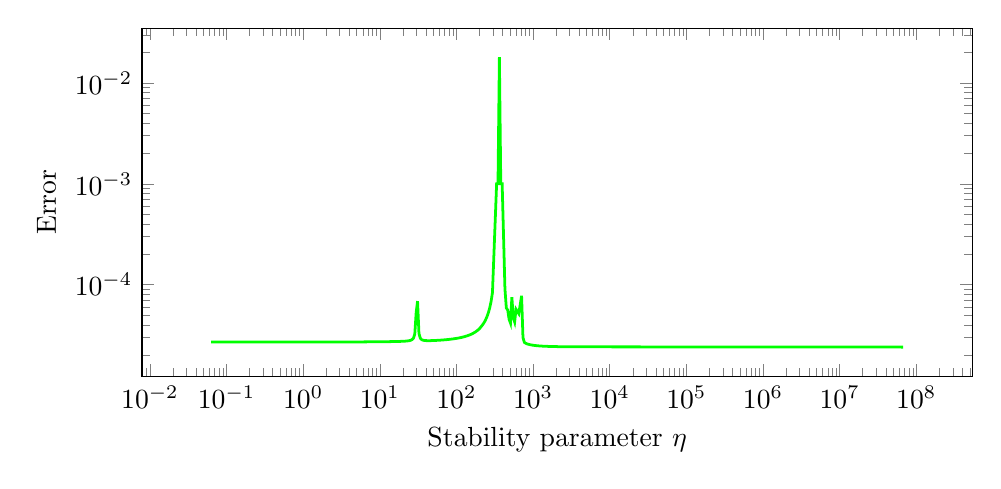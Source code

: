 \begin{tikzpicture}%
\begin{axis}[xmode=log,ymode=log,height=6cm,mark options={solid},xlabel={Stability parameter $\eta$},ylabel={Error},width=1\textwidth]%
\addplot[color=green,line width=1pt,solid] coordinates {%
(0.063,2.697e-05)%
(0.065,2.697e-05)%
(0.068,2.697e-05)%
(0.071,2.697e-05)%
(0.074,2.697e-05)%
(0.077,2.697e-05)%
(0.08,2.697e-05)%
(0.084,2.697e-05)%
(0.087,2.697e-05)%
(0.091,2.697e-05)%
(0.095,2.697e-05)%
(0.099,2.697e-05)%
(0.103,2.697e-05)%
(0.108,2.697e-05)%
(0.112,2.697e-05)%
(0.116,2.697e-05)%
(0.122,2.697e-05)%
(0.127,2.697e-05)%
(0.132,2.697e-05)%
(0.138,2.697e-05)%
(0.144,2.697e-05)%
(0.15,2.697e-05)%
(0.156,2.697e-05)%
(0.163,2.697e-05)%
(0.17,2.697e-05)%
(0.177,2.697e-05)%
(0.185,2.697e-05)%
(0.193,2.697e-05)%
(0.201,2.697e-05)%
(0.209,2.697e-05)%
(0.218,2.697e-05)%
(0.227,2.697e-05)%
(0.237,2.697e-05)%
(0.247,2.697e-05)%
(0.258,2.697e-05)%
(0.269,2.697e-05)%
(0.28,2.697e-05)%
(0.292,2.697e-05)%
(0.305,2.697e-05)%
(0.317,2.697e-05)%
(0.331,2.697e-05)%
(0.345,2.697e-05)%
(0.36,2.697e-05)%
(0.375,2.697e-05)%
(0.391,2.697e-05)%
(0.408,2.697e-05)%
(0.425,2.697e-05)%
(0.443,2.697e-05)%
(0.462,2.697e-05)%
(0.481,2.697e-05)%
(0.502,2.697e-05)%
(0.524,2.697e-05)%
(0.546,2.698e-05)%
(0.569,2.698e-05)%
(0.593,2.698e-05)%
(0.618,2.698e-05)%
(0.644,2.698e-05)%
(0.672,2.698e-05)%
(0.701,2.698e-05)%
(0.731,2.698e-05)%
(0.762,2.698e-05)%
(0.794,2.698e-05)%
(0.828,2.698e-05)%
(0.863,2.698e-05)%
(0.9,2.698e-05)%
(0.938,2.698e-05)%
(0.978,2.698e-05)%
(1.02,2.698e-05)%
(1.063,2.698e-05)%
(1.108,2.698e-05)%
(1.155,2.699e-05)%
(1.204,2.699e-05)%
(1.256,2.699e-05)%
(1.309,2.699e-05)%
(1.365,2.699e-05)%
(1.423,2.699e-05)%
(1.484,2.699e-05)%
(1.547,2.699e-05)%
(1.613,2.699e-05)%
(1.681,2.699e-05)%
(1.753,2.7e-05)%
(1.827,2.7e-05)%
(1.905,2.7e-05)%
(1.986,2.7e-05)%
(2.07,2.7e-05)%
(2.159,2.7e-05)%
(2.251,2.7e-05)%
(2.346,2.701e-05)%
(2.446,2.701e-05)%
(2.55,2.701e-05)%
(2.659,2.701e-05)%
(2.772,2.701e-05)%
(2.89,2.701e-05)%
(3.013,2.702e-05)%
(3.141,2.702e-05)%
(3.275,2.702e-05)%
(3.414,2.702e-05)%
(3.56,2.703e-05)%
(3.711,2.703e-05)%
(3.869,2.703e-05)%
(4.033,2.703e-05)%
(4.205,2.704e-05)%
(4.384,2.704e-05)%
(4.571,2.704e-05)%
(4.765,2.705e-05)%
(4.968,2.705e-05)%
(5.18,2.705e-05)%
(5.4,2.706e-05)%
(5.629,2.706e-05)%
(5.869,2.707e-05)%
(6.118,2.707e-05)%
(6.379,2.708e-05)%
(6.65,2.708e-05)%
(6.934,2.709e-05)%
(7.229,2.709e-05)%
(7.536,2.71e-05)%
(7.857,2.71e-05)%
(8.191,2.711e-05)%
(8.54,2.712e-05)%
(8.903,2.712e-05)%
(9.282,2.713e-05)%
(9.677,2.714e-05)%
(10.089,2.715e-05)%
(10.518,2.716e-05)%
(10.966,2.717e-05)%
(11.432,2.718e-05)%
(11.919,2.719e-05)%
(12.426,2.72e-05)%
(12.955,2.721e-05)%
(13.506,2.723e-05)%
(14.081,2.724e-05)%
(14.68,2.726e-05)%
(15.304,2.727e-05)%
(15.956,2.729e-05)%
(16.635,2.731e-05)%
(17.343,2.734e-05)%
(18.081,2.736e-05)%
(18.85,2.74e-05)%
(19.652,2.743e-05)%
(20.488,2.748e-05)%
(21.36,2.753e-05)%
(22.269,2.76e-05)%
(23.217,2.77e-05)%
(24.204,2.784e-05)%
(25.235,2.807e-05)%
(26.308,2.849e-05)%
(27.428,2.942e-05)%
(28.595,3.231e-05)%
(29.811,5.291e-05)%
(31.08,6.865e-05)%
(32.403,3.287e-05)%
(33.781,2.94e-05)%
(35.219,2.846e-05)%
(36.717,2.811e-05)%
(38.28,2.795e-05)%
(39.909,2.787e-05)%
(41.607,2.785e-05)%
(43.377,2.784e-05)%
(45.224,2.785e-05)%
(47.148,2.787e-05)%
(49.154,2.79e-05)%
(51.245,2.794e-05)%
(53.427,2.798e-05)%
(55.7,2.803e-05)%
(58.07,2.808e-05)%
(60.541,2.814e-05)%
(63.117,2.82e-05)%
(65.803,2.827e-05)%
(68.603,2.834e-05)%
(71.523,2.842e-05)%
(74.566,2.85e-05)%
(77.739,2.859e-05)%
(81.046,2.869e-05)%
(84.495,2.88e-05)%
(88.091,2.891e-05)%
(91.839,2.904e-05)%
(95.747,2.918e-05)%
(99.822,2.932e-05)%
(104.07,2.948e-05)%
(108.498,2.966e-05)%
(113.115,2.985e-05)%
(117.928,3.007e-05)%
(122.946,3.03e-05)%
(128.178,3.056e-05)%
(133.632,3.085e-05)%
(139.318,3.117e-05)%
(145.247,3.153e-05)%
(151.428,3.193e-05)%
(157.871,3.239e-05)%
(164.589,3.291e-05)%
(171.593,3.351e-05)%
(178.895,3.42e-05)%
(186.507,3.501e-05)%
(194.444,3.595e-05)%
(202.717,3.708e-05)%
(211.343,3.861e-05)%
(220.337,4.017e-05)%
(229.713,4.209e-05)%
(239.487,4.467e-05)%
(249.679,4.799e-05)%
(260.303,5.241e-05)%
(271.38,5.862e-05)%
(282.927,6.805e-05)%
(294.967,8.333e-05)%
(307.519,0.0)%
(320.604,0.0)%
(334.246,0.001)%
(348.47,0.001)%
(363.298,0.018)%
(378.757,0.001)%
(394.874,0.001)%
(411.677,0.0)%
(429.196,9.093e-05)%
(447.459,5.882e-05)%
(466.499,5.613e-05)%
(486.35,4.53e-05)%
(507.046,4.158e-05)%
(528.622,7.527e-05)%
(551.116,4.723e-05)%
(574.568,4.27e-05)%
(599.017,5.704e-05)%
(624.507,0.0)%
(651.078,5.156e-05)%
(678.784,0.0)%
(707.667,7.755e-05)%
(737.786,2.993e-05)%
(769.178,2.679e-05)%
(801.907,2.62e-05)%
(836.032,2.586e-05)%
(871.61,2.561e-05)%
(908.698,2.541e-05)%
(947.366,2.525e-05)%
(987.68,2.511e-05)%
(1029.709,2.5e-05)%
(1073.523,2.49e-05)%
(1119.2,2.481e-05)%
(1166.829,2.474e-05)%
(1216.48,2.468e-05)%
(1268.243,2.462e-05)%
(1322.214,2.457e-05)%
(1378.477,2.453e-05)%
(1437.133,2.449e-05)%
(1498.285,2.446e-05)%
(1562.042,2.443e-05)%
(1628.512,2.44e-05)%
(1697.811,2.438e-05)%
(1770.054,2.436e-05)%
(1845.376,2.434e-05)%
(1923.904,2.432e-05)%
(2005.766,2.431e-05)%
(2091.117,2.429e-05)%
(2180.102,2.428e-05)%
(2272.87,2.427e-05)%
(2369.587,2.426e-05)%
(2470.419,2.425e-05)%
(2575.546,2.425e-05)%
(2685.139,2.424e-05)%
(2799.398,2.423e-05)%
(2918.522,2.423e-05)%
(3042.714,2.422e-05)%
(3172.186,2.422e-05)%
(3307.174,2.421e-05)%
(3447.904,2.421e-05)%
(3594.618,2.42e-05)%
(3747.578,2.42e-05)%
(3907.046,2.42e-05)%
(4073.306,2.42e-05)%
(4246.637,2.419e-05)%
(4427.341,2.419e-05)%
(4615.738,2.419e-05)%
(4812.147,2.419e-05)%
(5016.915,2.418e-05)%
(5230.4,2.418e-05)%
(5452.966,2.418e-05)%
(5685.005,2.418e-05)%
(5926.918,2.418e-05)%
(6179.123,2.418e-05)%
(6442.048,2.418e-05)%
(6716.16,2.417e-05)%
(7001.984,2.417e-05)%
(7299.904,2.417e-05)%
(7610.56,2.417e-05)%
(7934.4,2.417e-05)%
(8272.064,2.417e-05)%
(8624.064,2.417e-05)%
(8991.04,2.417e-05)%
(9373.632,2.417e-05)%
(9772.48,2.417e-05)%
(10188.352,2.417e-05)%
(10621.888,2.416e-05)%
(11073.856,2.416e-05)%
(11545.088,2.416e-05)%
(12036.352,2.416e-05)%
(12548.544,2.416e-05)%
(13082.496,2.416e-05)%
(13639.168,2.416e-05)%
(14219.584,2.416e-05)%
(14824.64,2.416e-05)%
(15455.488,2.416e-05)%
(16113.152,2.416e-05)%
(16798.848,2.416e-05)%
(17513.664,2.416e-05)%
(18258.88,2.416e-05)%
(19035.84,2.416e-05)%
(19845.888,2.416e-05)%
(20690.368,2.416e-05)%
(21570.816,2.416e-05)%
(22488.704,2.416e-05)%
(23445.696,2.416e-05)%
(24443.328,2.416e-05)%
(25483.456,2.415e-05)%
(26567.872,2.415e-05)%
(27698.432,2.415e-05)%
(28877.056,2.415e-05)%
(30105.856,2.415e-05)%
(31386.944,2.415e-05)%
(32722.496,2.415e-05)%
(34114.944,2.415e-05)%
(35566.656,2.415e-05)%
(37080.064,2.415e-05)%
(38657.92,2.415e-05)%
(40302.912,2.415e-05)%
(42017.92,2.415e-05)%
(43805.888,2.415e-05)%
(45669.952,2.415e-05)%
(47613.312,2.415e-05)%
(49639.424,2.415e-05)%
(51751.68,2.415e-05)%
(53953.856,2.415e-05)%
(56249.728,2.415e-05)%
(58643.328,2.415e-05)%
(61138.752,2.415e-05)%
(63740.352,2.415e-05)%
(66452.48,2.415e-05)%
(69280.64,2.415e-05)%
(72228.48,2.415e-05)%
(75301.76,2.415e-05)%
(78506.24,2.415e-05)%
(81847.04,2.415e-05)%
(85329.92,2.414e-05)%
(88960.64,2.414e-05)%
(92746.24,2.414e-05)%
(96693.12,2.414e-05)%
(100807.68,2.414e-05)%
(105096.96,2.414e-05)%
(109569.28,2.414e-05)%
(114231.68,2.414e-05)%
(119092.48,2.414e-05)%
(124160.0,2.414e-05)%
(129443.84,2.414e-05)%
(134951.68,2.414e-05)%
(140694.4,2.414e-05)%
(146680.96,2.414e-05)%
(152922.88,2.414e-05)%
(159430.4,2.414e-05)%
(166214.4,2.414e-05)%
(173287.04,2.414e-05)%
(180661.12,2.414e-05)%
(188348.8,2.414e-05)%
(196363.52,2.414e-05)%
(204719.36,2.414e-05)%
(213430.4,2.414e-05)%
(222512.64,2.414e-05)%
(231980.8,2.414e-05)%
(241852.16,2.414e-05)%
(252144.0,2.414e-05)%
(262873.6,2.414e-05)%
(274059.52,2.414e-05)%
(285720.96,2.414e-05)%
(297879.68,2.414e-05)%
(310554.88,2.414e-05)%
(323769.6,2.414e-05)%
(337546.88,2.414e-05)%
(351910.4,2.414e-05)%
(366885.12,2.414e-05)%
(382497.28,2.414e-05)%
(398773.76,2.414e-05)%
(415742.72,2.414e-05)%
(433433.6,2.414e-05)%
(451877.12,2.414e-05)%
(471105.92,2.414e-05)%
(491152.64,2.414e-05)%
(512052.48,2.414e-05)%
(533841.28,2.414e-05)%
(556558.08,2.414e-05)%
(580240.64,2.414e-05)%
(604931.84,2.414e-05)%
(630673.28,2.413e-05)%
(657510.4,2.413e-05)%
(685491.2,2.413e-05)%
(714656.0,2.413e-05)%
(745068.8,2.413e-05)%
(776774.4,2.413e-05)%
(809824.0,2.413e-05)%
(844288.0,2.413e-05)%
(880211.2,2.413e-05)%
(917670.4,2.413e-05)%
(956716.8,2.413e-05)%
(997427.2,2.413e-05)%
(1039872.0,2.413e-05)%
(1084121.6,2.413e-05)%
(1130252.8,2.413e-05)%
(1178348.8,2.413e-05)%
(1228492.8,2.413e-05)%
(1280768.0,2.413e-05)%
(1335270.4,2.413e-05)%
(1392089.6,2.413e-05)%
(1451321.6,2.413e-05)%
(1513081.6,2.413e-05)%
(1577465.6,2.413e-05)%
(1644595.2,2.413e-05)%
(1714572.8,2.413e-05)%
(1787532.8,2.413e-05)%
(1863596.8,2.413e-05)%
(1942899.2,2.413e-05)%
(2025574.4,2.413e-05)%
(2111769.6,2.413e-05)%
(2201632.0,2.413e-05)%
(2295315.2,2.413e-05)%
(2392985.6,2.413e-05)%
(2494816.0,2.413e-05)%
(2600972.8,2.413e-05)%
(2711654.4,2.413e-05)%
(2827040.0,2.413e-05)%
(2947340.8,2.413e-05)%
(3072755.2,2.413e-05)%
(3203513.6,2.412e-05)%
(3339827.2,2.412e-05)%
(3481945.6,2.412e-05)%
(3630112.0,2.412e-05)%
(3784582.4,2.412e-05)%
(3945625.6,2.412e-05)%
(4113523.2,2.412e-05)%
(4288569.6,2.412e-05)%
(4471059.2,2.412e-05)%
(4661312.0,2.412e-05)%
(4859660.8,2.412e-05)%
(5066457.6,2.412e-05)%
(5282048.0,2.412e-05)%
(5506809.6,2.412e-05)%
(5741139.2,2.412e-05)%
(5985440.0,2.412e-05)%
(6240134.4,2.412e-05)%
(6505664.0,2.412e-05)%
(6782528.0,2.411e-05)%
(7071104.0,2.411e-05)%
(7372032.0,2.411e-05)%
(7685696.0,2.411e-05)%
(8012736.0,2.411e-05)%
(8353728.0,2.411e-05)%
(8709184.0,2.411e-05)%
(9079808.0,2.411e-05)%
(9466176.0,2.411e-05)%
(9868992.0,2.411e-05)%
(10288896.0,2.411e-05)%
(10726720.0,2.41e-05)%
(11183168.0,2.41e-05)%
(11659072.0,2.41e-05)%
(12155200.0,2.41e-05)%
(12672448.0,2.41e-05)%
(13211712.0,2.41e-05)%
(13773888.0,2.41e-05)%
(14360000.0,2.41e-05)%
(14971072.0,2.41e-05)%
(15608128.0,2.409e-05)%
(16272256.0,2.409e-05)%
(16964672.0,2.409e-05)%
(17686592.0,2.409e-05)%
(18439168.0,2.409e-05)%
(19223808.0,2.409e-05)%
(20041856.0,2.409e-05)%
(20894720.0,2.408e-05)%
(21783808.0,2.408e-05)%
(22710784.0,2.408e-05)%
(23677184.0,2.408e-05)%
(24684736.0,2.408e-05)%
(25735104.0,2.408e-05)%
(26830208.0,2.407e-05)%
(27971904.0,2.407e-05)%
(29162176.0,2.407e-05)%
(30403136.0,2.407e-05)%
(31696832.0,2.407e-05)%
(33045632.0,2.406e-05)%
(34451776.0,2.406e-05)%
(35917824.0,2.406e-05)%
(37446208.0,2.406e-05)%
(39039680.0,2.405e-05)%
(40700864.0,2.405e-05)%
(42432832.0,2.405e-05)%
(44238464.0,2.405e-05)%
(46120896.0,2.405e-05)%
(48083456.0,2.404e-05)%
(50129536.0,2.404e-05)%
(52262720.0,2.404e-05)%
(54486656.0,2.403e-05)%
(56805184.0,2.403e-05)%
(59222400.0,2.403e-05)%
(61742464.0,2.403e-05)%
(64369920.0,2.402e-05)%
(67109120.0,2.402e-05)%
};%
%
%
\end{axis}%
\end{tikzpicture}%
